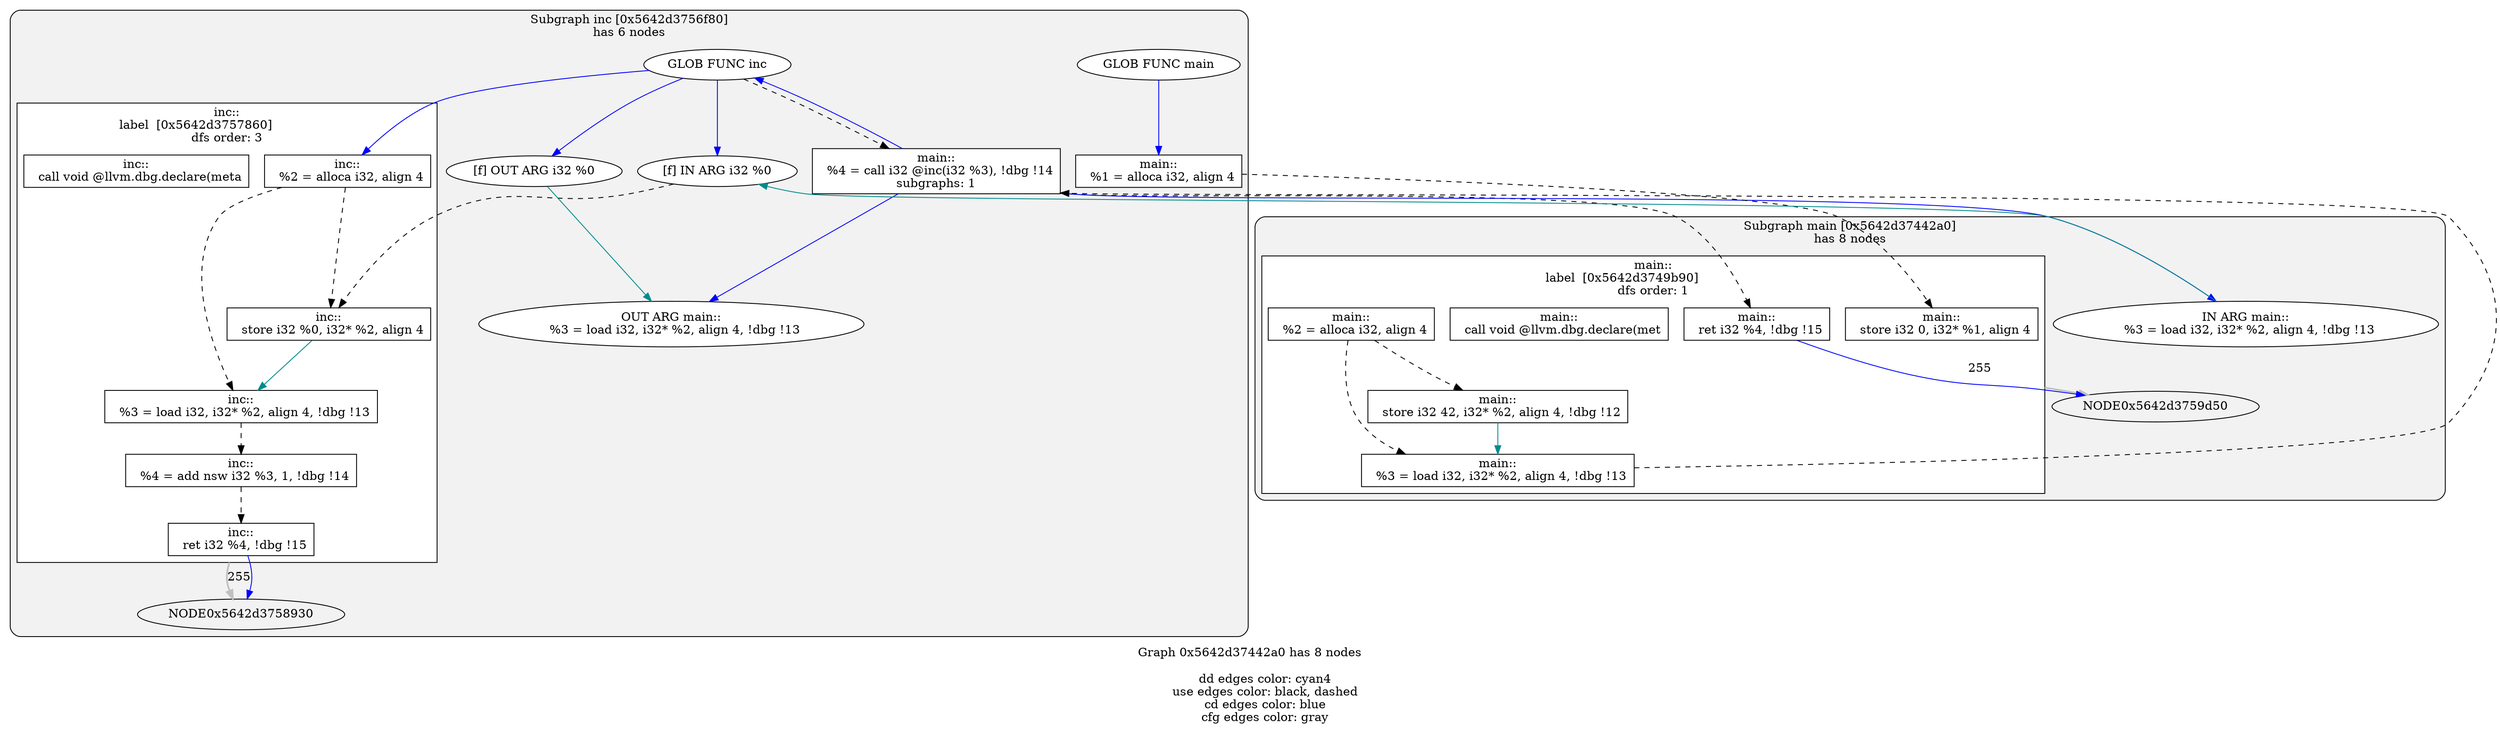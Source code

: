 digraph "DependenceGraph" {
	compound=true label="Graph 0x5642d37442a0 has 8 nodes\n
	dd edges color: cyan4
	use edges color: black, dashed
	cd edges color: blue
	cfg edges color: gray"

	/* subgraph 0x5642d3756f80 nodes */
	subgraph cluster_0x5642d3756f80 {
		style="filled, rounded" fillcolor=gray95
		label="Subgraph inc [0x5642d3756f80]\nhas 6 nodes
"
		NODE0x5642d37573b0 [label="[f] IN ARG i32 %0" style=filled fillcolor=white]
		/* -- node 0x5642d374ce20
		 * ------------------------------------------- */
		/* DD edges */
		/* USE edges */
		NODE0x5642d37573b0 -> NODE0x5642d3757cd0 [color="black" rank=max style="dashed"]
		/* CD edges */
		/* ID edges */
		NODE0x5642d37575b0 [label="[f] OUT ARG i32 %0" style=filled fillcolor=white]
		/* -- node 0x5642d374ce20
		 * ------------------------------------------- */
		/* DD edges */
		NODE0x5642d37575b0 -> NODE0x5642d3759610 [color="cyan4" rank=max]
		/* USE edges */
		/* CD edges */
		/* ID edges */
		/* Basic Block inc::
label  [0x5642d3757860] */
		subgraph cluster_bb_0x5642d3757860 {
			style=filled fillcolor=white
			label="inc::
label  [0x5642d3757860]		\ndfs order: 3"
			NODE0x5642d3757a70 [shape=rect label="0x5642d3748090"]
			NODE0x5642d3757cd0 [shape=rect label="0x5642d374d7d0"]
			NODE0x5642d3757f30 [shape=rect label="0x5642d373fd50"]
			NODE0x5642d37581c0 [shape=rect label="0x5642d3748130"]
			NODE0x5642d3758420 [shape=rect label="0x5642d374d920"]
			NODE0x5642d3758680 [shape=rect label="0x5642d37481a0"]
		} /* cluster_bb_0x5642d3757860 */

	NODE0x5642d3758680 -> NODE0x5642d3758930 [penwidth=2 label="255"  ltail=cluster_bb_0x5642d3757860  lhead=cluster_bb_0x5642d3758b30  color="gray"]
		NODE0x5642d3757f30 [label="inc::
  call void @llvm.dbg.declare(meta" labelURL="pargs.c:1:13" style=filled fillcolor=white]
		/* -- node 0x5642d373fd50
		 * ------------------------------------------- */
		/* DD edges */
		/* USE edges */
		/* CD edges */
		/* ID edges */
		NODE0x5642d3757a70 [label="inc::
  %2 = alloca i32, align 4" style=filled fillcolor=white]
		/* -- node 0x5642d3748090
		 * ------------------------------------------- */
		/* DD edges */
		/* USE edges */
		NODE0x5642d3757a70 -> NODE0x5642d3757cd0 [color="black" rank=max style="dashed"]
		NODE0x5642d3757a70 -> NODE0x5642d37581c0 [color="black" rank=max style="dashed"]
		/* CD edges */
		/* ID edges */
		NODE0x5642d37581c0 [label="inc::
  %3 = load i32, i32* %2, align 4, !dbg !13" labelURL="pargs.c:3:12" style=filled fillcolor=white]
		/* -- node 0x5642d3748130
		 * ------------------------------------------- */
		/* DD edges */
		/* USE edges */
		NODE0x5642d37581c0 -> NODE0x5642d3758420 [color="black" rank=max style="dashed"]
		/* CD edges */
		/* ID edges */
		NODE0x5642d3758680 [label="inc::
  ret i32 %4, !dbg !15" labelURL="pargs.c:3:5" style=filled fillcolor=white]
		/* -- node 0x5642d37481a0
		 * ------------------------------------------- */
		/* DD edges */
		/* USE edges */
		/* CD edges */
		NODE0x5642d3758680 -> NODE0x5642d3758930 [color="blue"]
		/* ID edges */
		NODE0x5642d3757cd0 [label="inc::
  store i32 %0, i32* %2, align 4" style=filled fillcolor=white]
		/* -- node 0x5642d374d7d0
		 * ------------------------------------------- */
		/* DD edges */
		NODE0x5642d3757cd0 -> NODE0x5642d37581c0 [color="cyan4" rank=max]
		/* USE edges */
		/* CD edges */
		/* ID edges */
		NODE0x5642d3758420 [label="inc::
  %4 = add nsw i32 %3, 1, !dbg !14" labelURL="pargs.c:3:13" style=filled fillcolor=white]
		/* -- node 0x5642d374d920
		 * ------------------------------------------- */
		/* DD edges */
		/* USE edges */
		NODE0x5642d3758420 -> NODE0x5642d3758680 [color="black" rank=max style="dashed"]
		/* CD edges */
		/* ID edges */
		NODE0x5642d3757120 [label="GLOB FUNC inc" style=filled fillcolor=white]
		/* -- node 0x5642d37166f8
		 * ------------------------------------------- */
		/* DD edges */
		/* USE edges */
		NODE0x5642d3757120 -> NODE0x5642d3756ce0 [color="black" rank=max style="dashed"]
		/* CD edges */
		NODE0x5642d3757120 -> NODE0x5642d37573b0 [color="blue"]
		NODE0x5642d3757120 -> NODE0x5642d37575b0 [color="blue"]
		NODE0x5642d3757120 -> NODE0x5642d3757a70 [color="blue"]
		/* ID edges */
		NODE0x5642d3755c60 [label="GLOB FUNC main" style=filled fillcolor=white]
		/* -- node 0x5642d3716938
		 * ------------------------------------------- */
		/* DD edges */
		/* USE edges */
		/* CD edges */
		NODE0x5642d3755c60 -> NODE0x5642d3755ea0 [color="blue"]
		/* ID edges */
	}
	/* subgraph 0x5642d37442a0 nodes */
	subgraph cluster_0x5642d37442a0 {
		style="filled, rounded" fillcolor=gray95
		label="Subgraph main [0x5642d37442a0]\nhas 8 nodes
"
		/* Basic Block main::
label  [0x5642d3749b90] */
		subgraph cluster_bb_0x5642d3749b90 {
			style=filled fillcolor=white
			label="main::
label  [0x5642d3749b90]		\ndfs order: 1"
			NODE0x5642d3755ea0 [shape=rect label="0x5642d3748240"]
			NODE0x5642d3756100 [shape=rect label="0x5642d37482b0"]
			NODE0x5642d3756360 [shape=rect label="0x5642d374e930"]
			NODE0x5642d37565c0 [shape=rect label="0x5642d36f38f0"]
			NODE0x5642d3756820 [shape=rect label="0x5642d374ea20"]
			NODE0x5642d3756a80 [shape=rect label="0x5642d3748320"]
			NODE0x5642d3756ce0 [shape=rect label="0x5642d374eae0"]
			NODE0x5642d3759aa0 [shape=rect label="0x5642d374eb90"]
		} /* cluster_bb_0x5642d3749b90 */

	NODE0x5642d3759aa0 -> NODE0x5642d3759d50 [penwidth=2 label="255"  ltail=cluster_bb_0x5642d3749b90  lhead=cluster_bb_0x5642d3759f50  color="gray"]
		NODE0x5642d37565c0 [label="main::
  call void @llvm.dbg.declare(met" labelURL="pargs.c:8:9" style=filled fillcolor=white]
		/* -- node 0x5642d36f38f0
		 * ------------------------------------------- */
		/* DD edges */
		/* USE edges */
		/* CD edges */
		/* ID edges */
		NODE0x5642d3755ea0 [label="main::
  %1 = alloca i32, align 4" style=filled fillcolor=white]
		/* -- node 0x5642d3748240
		 * ------------------------------------------- */
		/* DD edges */
		/* USE edges */
		NODE0x5642d3755ea0 -> NODE0x5642d3756360 [color="black" rank=max style="dashed"]
		/* CD edges */
		/* ID edges */
		NODE0x5642d3756100 [label="main::
  %2 = alloca i32, align 4" style=filled fillcolor=white]
		/* -- node 0x5642d37482b0
		 * ------------------------------------------- */
		/* DD edges */
		/* USE edges */
		NODE0x5642d3756100 -> NODE0x5642d3756820 [color="black" rank=max style="dashed"]
		NODE0x5642d3756100 -> NODE0x5642d3756a80 [color="black" rank=max style="dashed"]
		/* CD edges */
		/* ID edges */
		NODE0x5642d3756a80 [label="main::
  %3 = load i32, i32* %2, align 4, !dbg !13" labelURL="pargs.c:10:16" style=filled fillcolor=white]
		/* -- node 0x5642d3748320
		 * ------------------------------------------- */
		/* DD edges */
		/* USE edges */
		NODE0x5642d3756a80 -> NODE0x5642d3756ce0 [color="black" rank=max style="dashed"]
		/* CD edges */
		/* ID edges */
		NODE0x5642d3756360 [label="main::
  store i32 0, i32* %1, align 4" style=filled fillcolor=white]
		/* -- node 0x5642d374e930
		 * ------------------------------------------- */
		/* DD edges */
		/* USE edges */
		/* CD edges */
		/* ID edges */
		NODE0x5642d3756820 [label="main::
  store i32 42, i32* %2, align 4, !dbg !12" labelURL="pargs.c:8:9" style=filled fillcolor=white]
		/* -- node 0x5642d374ea20
		 * ------------------------------------------- */
		/* DD edges */
		NODE0x5642d3756820 -> NODE0x5642d3756a80 [color="cyan4" rank=max]
		/* USE edges */
		/* CD edges */
		/* ID edges */
		NODE0x5642d3756ce0 [label="main::
  %4 = call i32 @inc(i32 %3), !dbg !14\nsubgraphs: 1" labelURL="pargs.c:10:12" style=filled fillcolor=white]
		NODE0x5642d3759410 [label="IN ARG main::
  %3 = load i32, i32* %2, align 4, !dbg !13" labelURL="pargs.c:10:16" style=filled fillcolor=white]
		/* -- node 0x5642d3748320
		 * ------------------------------------------- */
		/* DD edges */
		NODE0x5642d3759410 -> NODE0x5642d37573b0 [color="cyan4" rank=max]
		/* USE edges */
		/* CD edges */
		/* ID edges */
		NODE0x5642d3759610 [label="OUT ARG main::
  %3 = load i32, i32* %2, align 4, !dbg !13" labelURL="pargs.c:10:16" style=filled fillcolor=white]
		/* -- node 0x5642d3748320
		 * ------------------------------------------- */
		/* DD edges */
		/* USE edges */
		/* CD edges */
		/* ID edges */
		/* -- node 0x5642d374eae0
		 * ------------------------------------------- */
		/* DD edges */
		/* USE edges */
		NODE0x5642d3756ce0 -> NODE0x5642d3759aa0 [color="black" rank=max style="dashed"]
		/* CD edges */
		NODE0x5642d3756ce0 -> NODE0x5642d3757120 [color="blue"]
		NODE0x5642d3756ce0 -> NODE0x5642d3759410 [color="blue"]
		NODE0x5642d3756ce0 -> NODE0x5642d3759610 [color="blue"]
		/* ID edges */
		NODE0x5642d3759aa0 [label="main::
  ret i32 %4, !dbg !15" labelURL="pargs.c:10:5" style=filled fillcolor=white]
		/* -- node 0x5642d374eb90
		 * ------------------------------------------- */
		/* DD edges */
		/* USE edges */
		/* CD edges */
		NODE0x5642d3759aa0 -> NODE0x5642d3759d50 [color="blue"]
		/* ID edges */
	}
}
